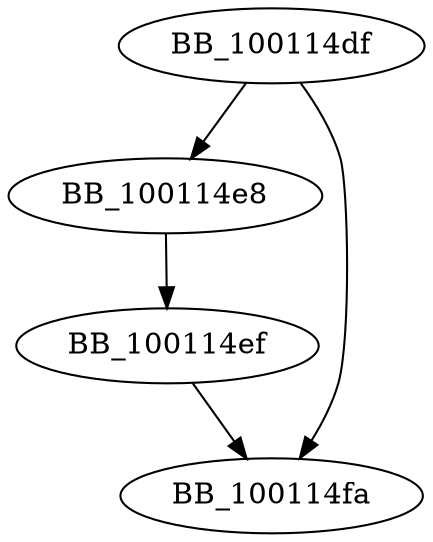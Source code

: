 DiGraph ___initmbctable{
BB_100114df->BB_100114e8
BB_100114df->BB_100114fa
BB_100114e8->BB_100114ef
BB_100114ef->BB_100114fa
}
